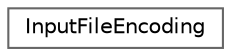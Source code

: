 digraph "Graphical Class Hierarchy"
{
 // INTERACTIVE_SVG=YES
 // LATEX_PDF_SIZE
  bgcolor="transparent";
  edge [fontname=Helvetica,fontsize=10,labelfontname=Helvetica,labelfontsize=10];
  node [fontname=Helvetica,fontsize=10,shape=box,height=0.2,width=0.4];
  rankdir="LR";
  Node0 [label="InputFileEncoding",height=0.2,width=0.4,color="grey40", fillcolor="white", style="filled",URL="$db/d30/struct_input_file_encoding.html",tooltip=" "];
}
